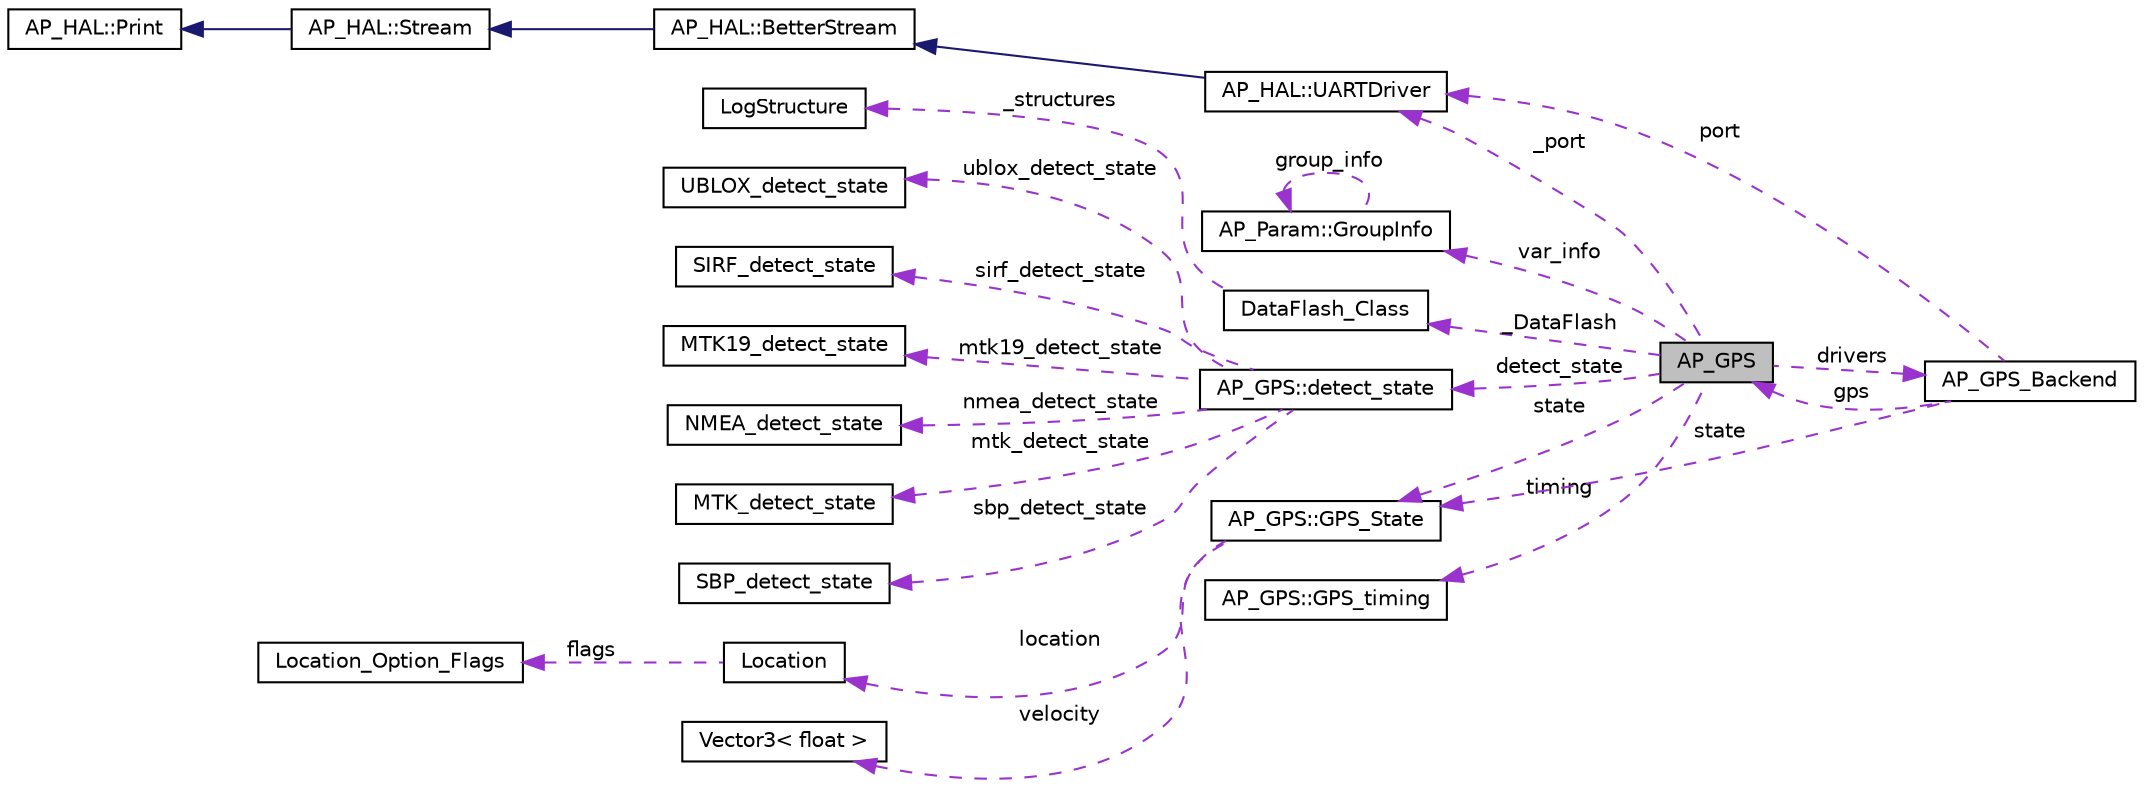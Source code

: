 digraph "AP_GPS"
{
 // INTERACTIVE_SVG=YES
  edge [fontname="Helvetica",fontsize="10",labelfontname="Helvetica",labelfontsize="10"];
  node [fontname="Helvetica",fontsize="10",shape=record];
  rankdir="LR";
  Node1 [label="AP_GPS",height=0.2,width=0.4,color="black", fillcolor="grey75", style="filled" fontcolor="black"];
  Node2 -> Node1 [dir="back",color="darkorchid3",fontsize="10",style="dashed",label=" detect_state" ,fontname="Helvetica"];
  Node2 [label="AP_GPS::detect_state",height=0.2,width=0.4,color="black", fillcolor="white", style="filled",URL="$structAP__GPS_1_1detect__state.html"];
  Node3 -> Node2 [dir="back",color="darkorchid3",fontsize="10",style="dashed",label=" sbp_detect_state" ,fontname="Helvetica"];
  Node3 [label="SBP_detect_state",height=0.2,width=0.4,color="black", fillcolor="white", style="filled",URL="$structSBP__detect__state.html"];
  Node4 -> Node2 [dir="back",color="darkorchid3",fontsize="10",style="dashed",label=" ublox_detect_state" ,fontname="Helvetica"];
  Node4 [label="UBLOX_detect_state",height=0.2,width=0.4,color="black", fillcolor="white", style="filled",URL="$structUBLOX__detect__state.html"];
  Node5 -> Node2 [dir="back",color="darkorchid3",fontsize="10",style="dashed",label=" sirf_detect_state" ,fontname="Helvetica"];
  Node5 [label="SIRF_detect_state",height=0.2,width=0.4,color="black", fillcolor="white", style="filled",URL="$structSIRF__detect__state.html"];
  Node6 -> Node2 [dir="back",color="darkorchid3",fontsize="10",style="dashed",label=" mtk19_detect_state" ,fontname="Helvetica"];
  Node6 [label="MTK19_detect_state",height=0.2,width=0.4,color="black", fillcolor="white", style="filled",URL="$structMTK19__detect__state.html"];
  Node7 -> Node2 [dir="back",color="darkorchid3",fontsize="10",style="dashed",label=" nmea_detect_state" ,fontname="Helvetica"];
  Node7 [label="NMEA_detect_state",height=0.2,width=0.4,color="black", fillcolor="white", style="filled",URL="$structNMEA__detect__state.html"];
  Node8 -> Node2 [dir="back",color="darkorchid3",fontsize="10",style="dashed",label=" mtk_detect_state" ,fontname="Helvetica"];
  Node8 [label="MTK_detect_state",height=0.2,width=0.4,color="black", fillcolor="white", style="filled",URL="$structMTK__detect__state.html"];
  Node9 -> Node1 [dir="back",color="darkorchid3",fontsize="10",style="dashed",label=" timing" ,fontname="Helvetica"];
  Node9 [label="AP_GPS::GPS_timing",height=0.2,width=0.4,color="black", fillcolor="white", style="filled",URL="$structAP__GPS_1_1GPS__timing.html"];
  Node10 -> Node1 [dir="back",color="darkorchid3",fontsize="10",style="dashed",label=" drivers" ,fontname="Helvetica"];
  Node10 [label="AP_GPS_Backend",height=0.2,width=0.4,color="black", fillcolor="white", style="filled",URL="$classAP__GPS__Backend.html"];
  Node11 -> Node10 [dir="back",color="darkorchid3",fontsize="10",style="dashed",label=" port" ,fontname="Helvetica"];
  Node11 [label="AP_HAL::UARTDriver",height=0.2,width=0.4,color="black", fillcolor="white", style="filled",URL="$classAP__HAL_1_1UARTDriver.html"];
  Node12 -> Node11 [dir="back",color="midnightblue",fontsize="10",style="solid",fontname="Helvetica"];
  Node12 [label="AP_HAL::BetterStream",height=0.2,width=0.4,color="black", fillcolor="white", style="filled",URL="$classAP__HAL_1_1BetterStream.html"];
  Node13 -> Node12 [dir="back",color="midnightblue",fontsize="10",style="solid",fontname="Helvetica"];
  Node13 [label="AP_HAL::Stream",height=0.2,width=0.4,color="black", fillcolor="white", style="filled",URL="$classAP__HAL_1_1Stream.html"];
  Node14 -> Node13 [dir="back",color="midnightblue",fontsize="10",style="solid",fontname="Helvetica"];
  Node14 [label="AP_HAL::Print",height=0.2,width=0.4,color="black", fillcolor="white", style="filled",URL="$classAP__HAL_1_1Print.html"];
  Node1 -> Node10 [dir="back",color="darkorchid3",fontsize="10",style="dashed",label=" gps" ,fontname="Helvetica"];
  Node15 -> Node10 [dir="back",color="darkorchid3",fontsize="10",style="dashed",label=" state" ,fontname="Helvetica"];
  Node15 [label="AP_GPS::GPS_State",height=0.2,width=0.4,color="black", fillcolor="white", style="filled",URL="$structAP__GPS_1_1GPS__State.html"];
  Node16 -> Node15 [dir="back",color="darkorchid3",fontsize="10",style="dashed",label=" velocity" ,fontname="Helvetica"];
  Node16 [label="Vector3\< float \>",height=0.2,width=0.4,color="black", fillcolor="white", style="filled",URL="$classVector3.html"];
  Node17 -> Node15 [dir="back",color="darkorchid3",fontsize="10",style="dashed",label=" location" ,fontname="Helvetica"];
  Node17 [label="Location",height=0.2,width=0.4,color="black", fillcolor="white", style="filled",URL="$structLocation.html"];
  Node18 -> Node17 [dir="back",color="darkorchid3",fontsize="10",style="dashed",label=" flags" ,fontname="Helvetica"];
  Node18 [label="Location_Option_Flags",height=0.2,width=0.4,color="black", fillcolor="white", style="filled",URL="$structLocation__Option__Flags.html"];
  Node19 -> Node1 [dir="back",color="darkorchid3",fontsize="10",style="dashed",label=" _DataFlash" ,fontname="Helvetica"];
  Node19 [label="DataFlash_Class",height=0.2,width=0.4,color="black", fillcolor="white", style="filled",URL="$classDataFlash__Class.html",tooltip="-*- tab-width: 4; Mode: C++; c-basic-offset: 4; indent-tabs-mode: nil -*- "];
  Node20 -> Node19 [dir="back",color="darkorchid3",fontsize="10",style="dashed",label=" _structures" ,fontname="Helvetica"];
  Node20 [label="LogStructure",height=0.2,width=0.4,color="black", fillcolor="white", style="filled",URL="$structLogStructure.html"];
  Node11 -> Node1 [dir="back",color="darkorchid3",fontsize="10",style="dashed",label=" _port" ,fontname="Helvetica"];
  Node21 -> Node1 [dir="back",color="darkorchid3",fontsize="10",style="dashed",label=" var_info" ,fontname="Helvetica"];
  Node21 [label="AP_Param::GroupInfo",height=0.2,width=0.4,color="black", fillcolor="white", style="filled",URL="$structAP__Param_1_1GroupInfo.html"];
  Node21 -> Node21 [dir="back",color="darkorchid3",fontsize="10",style="dashed",label=" group_info" ,fontname="Helvetica"];
  Node15 -> Node1 [dir="back",color="darkorchid3",fontsize="10",style="dashed",label=" state" ,fontname="Helvetica"];
}
